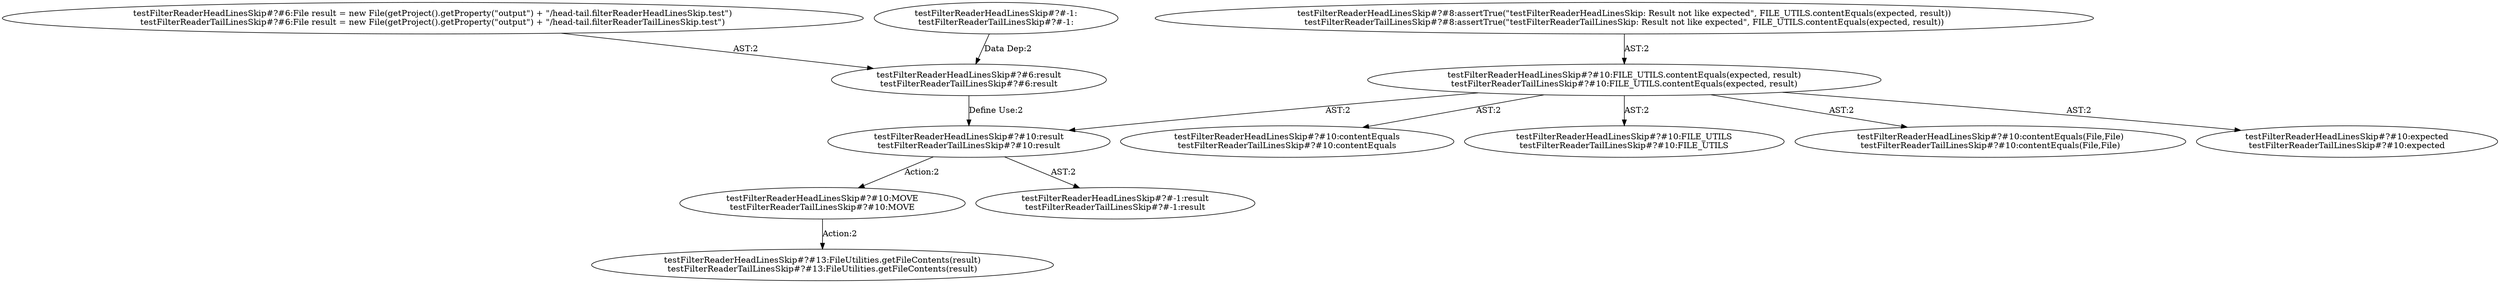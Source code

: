 digraph "Pattern" {
0 [label="testFilterReaderHeadLinesSkip#?#10:MOVE
testFilterReaderTailLinesSkip#?#10:MOVE" shape=ellipse]
1 [label="testFilterReaderHeadLinesSkip#?#10:result
testFilterReaderTailLinesSkip#?#10:result" shape=ellipse]
2 [label="testFilterReaderHeadLinesSkip#?#6:result
testFilterReaderTailLinesSkip#?#6:result" shape=ellipse]
3 [label="testFilterReaderHeadLinesSkip#?#6:File result = new File(getProject().getProperty(\"output\") + \"/head-tail.filterReaderHeadLinesSkip.test\")
testFilterReaderTailLinesSkip#?#6:File result = new File(getProject().getProperty(\"output\") + \"/head-tail.filterReaderTailLinesSkip.test\")" shape=ellipse]
4 [label="testFilterReaderHeadLinesSkip#?#-1:
testFilterReaderTailLinesSkip#?#-1:" shape=ellipse]
5 [label="testFilterReaderHeadLinesSkip#?#10:FILE_UTILS.contentEquals(expected, result)
testFilterReaderTailLinesSkip#?#10:FILE_UTILS.contentEquals(expected, result)" shape=ellipse]
6 [label="testFilterReaderHeadLinesSkip#?#8:assertTrue(\"testFilterReaderHeadLinesSkip: Result not like expected\", FILE_UTILS.contentEquals(expected, result))
testFilterReaderTailLinesSkip#?#8:assertTrue(\"testFilterReaderTailLinesSkip: Result not like expected\", FILE_UTILS.contentEquals(expected, result))" shape=ellipse]
7 [label="testFilterReaderHeadLinesSkip#?#10:contentEquals
testFilterReaderTailLinesSkip#?#10:contentEquals" shape=ellipse]
8 [label="testFilterReaderHeadLinesSkip#?#10:FILE_UTILS
testFilterReaderTailLinesSkip#?#10:FILE_UTILS" shape=ellipse]
9 [label="testFilterReaderHeadLinesSkip#?#10:contentEquals(File,File)
testFilterReaderTailLinesSkip#?#10:contentEquals(File,File)" shape=ellipse]
10 [label="testFilterReaderHeadLinesSkip#?#10:expected
testFilterReaderTailLinesSkip#?#10:expected" shape=ellipse]
11 [label="testFilterReaderHeadLinesSkip#?#-1:result
testFilterReaderTailLinesSkip#?#-1:result" shape=ellipse]
12 [label="testFilterReaderHeadLinesSkip#?#13:FileUtilities.getFileContents(result)
testFilterReaderTailLinesSkip#?#13:FileUtilities.getFileContents(result)" shape=ellipse]
0 -> 12 [label="Action:2"];
1 -> 0 [label="Action:2"];
1 -> 11 [label="AST:2"];
2 -> 1 [label="Define Use:2"];
3 -> 2 [label="AST:2"];
4 -> 2 [label="Data Dep:2"];
5 -> 1 [label="AST:2"];
5 -> 7 [label="AST:2"];
5 -> 8 [label="AST:2"];
5 -> 9 [label="AST:2"];
5 -> 10 [label="AST:2"];
6 -> 5 [label="AST:2"];
}
